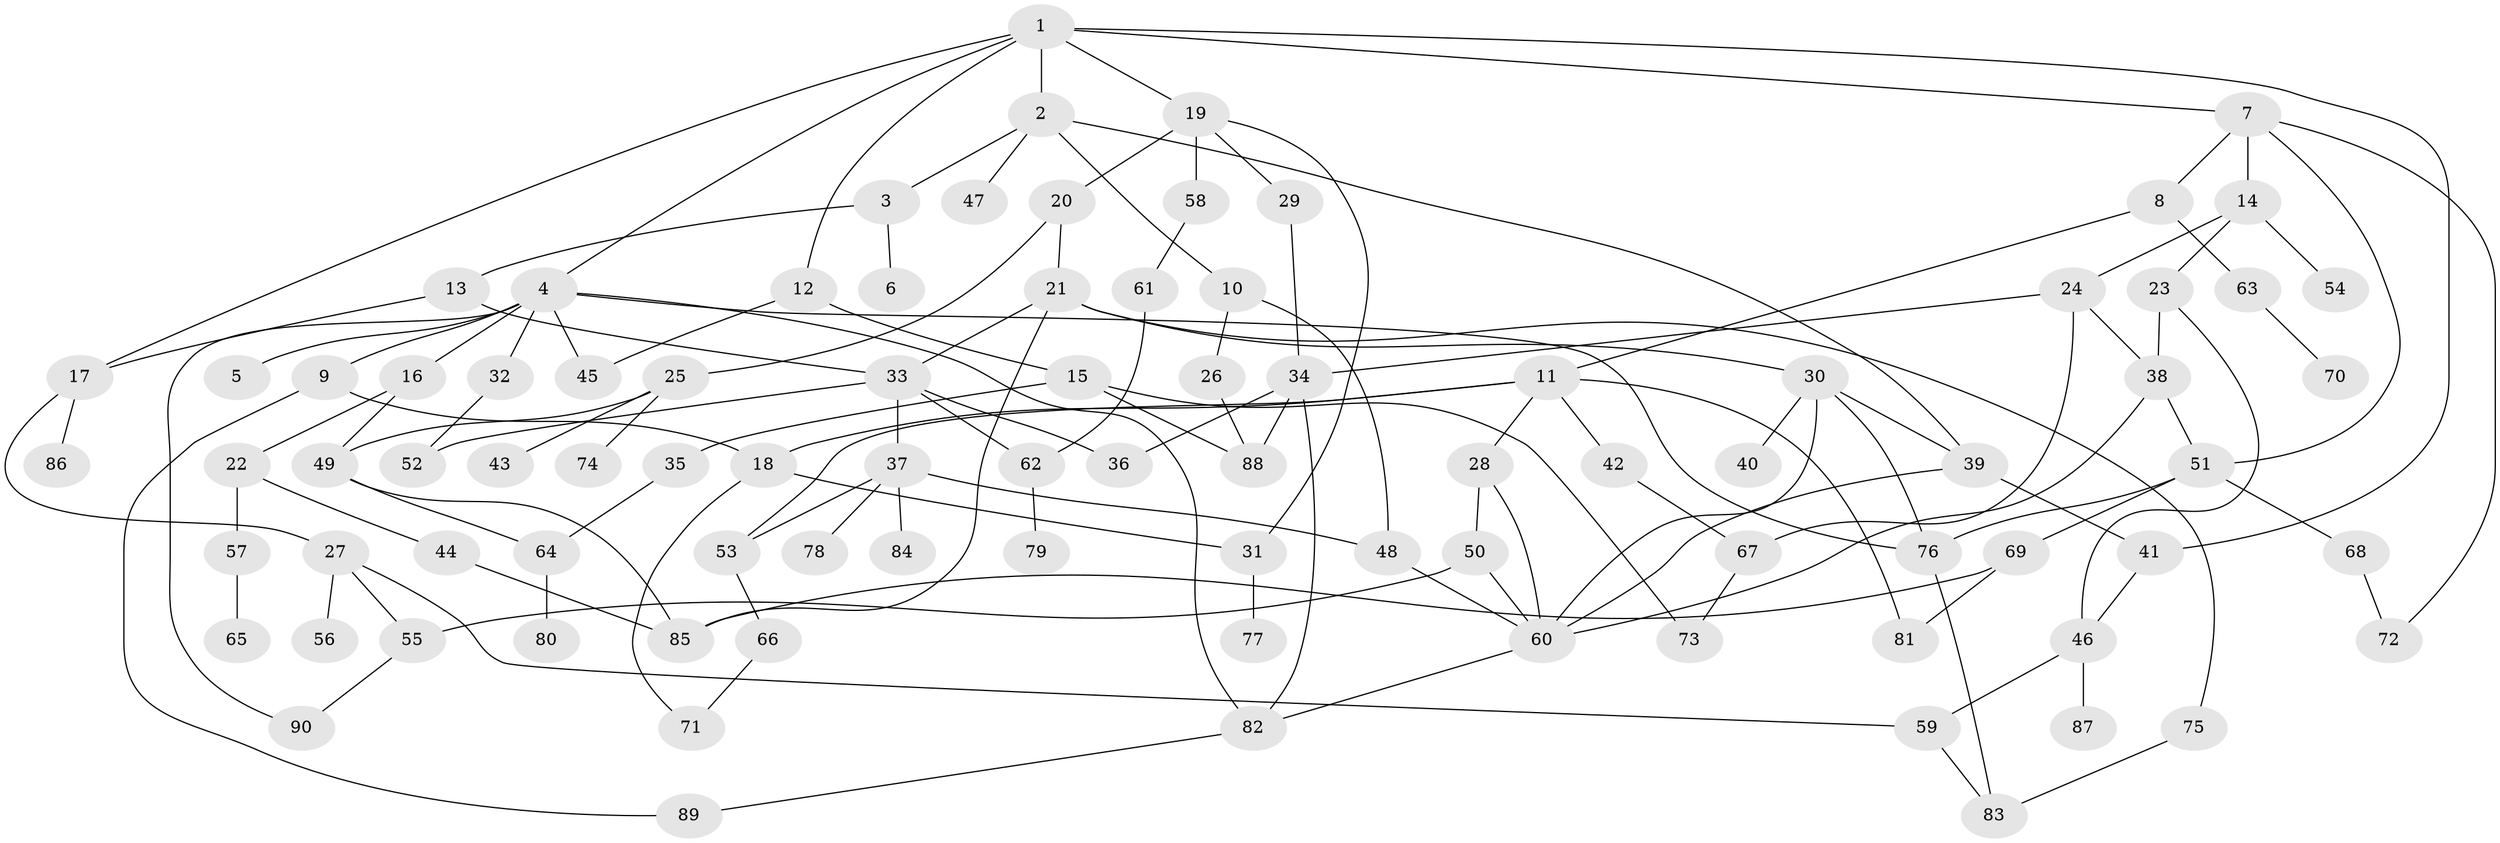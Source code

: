 // coarse degree distribution, {1: 0.4444444444444444, 5: 0.1388888888888889, 4: 0.1111111111111111, 3: 0.1388888888888889, 7: 0.027777777777777776, 8: 0.027777777777777776, 9: 0.027777777777777776, 2: 0.05555555555555555, 10: 0.027777777777777776}
// Generated by graph-tools (version 1.1) at 2025/46/03/04/25 21:46:19]
// undirected, 90 vertices, 132 edges
graph export_dot {
graph [start="1"]
  node [color=gray90,style=filled];
  1;
  2;
  3;
  4;
  5;
  6;
  7;
  8;
  9;
  10;
  11;
  12;
  13;
  14;
  15;
  16;
  17;
  18;
  19;
  20;
  21;
  22;
  23;
  24;
  25;
  26;
  27;
  28;
  29;
  30;
  31;
  32;
  33;
  34;
  35;
  36;
  37;
  38;
  39;
  40;
  41;
  42;
  43;
  44;
  45;
  46;
  47;
  48;
  49;
  50;
  51;
  52;
  53;
  54;
  55;
  56;
  57;
  58;
  59;
  60;
  61;
  62;
  63;
  64;
  65;
  66;
  67;
  68;
  69;
  70;
  71;
  72;
  73;
  74;
  75;
  76;
  77;
  78;
  79;
  80;
  81;
  82;
  83;
  84;
  85;
  86;
  87;
  88;
  89;
  90;
  1 -- 2;
  1 -- 4;
  1 -- 7;
  1 -- 12;
  1 -- 19;
  1 -- 17;
  1 -- 41;
  2 -- 3;
  2 -- 10;
  2 -- 47;
  2 -- 39;
  3 -- 6;
  3 -- 13;
  4 -- 5;
  4 -- 9;
  4 -- 16;
  4 -- 32;
  4 -- 45;
  4 -- 76;
  4 -- 90;
  4 -- 82;
  7 -- 8;
  7 -- 14;
  7 -- 72;
  7 -- 51;
  8 -- 11;
  8 -- 63;
  9 -- 18;
  9 -- 89;
  10 -- 26;
  10 -- 48;
  11 -- 18;
  11 -- 28;
  11 -- 42;
  11 -- 53;
  11 -- 81;
  12 -- 15;
  12 -- 45;
  13 -- 17;
  13 -- 33;
  14 -- 23;
  14 -- 24;
  14 -- 54;
  15 -- 35;
  15 -- 73;
  15 -- 88;
  16 -- 22;
  16 -- 49;
  17 -- 27;
  17 -- 86;
  18 -- 31;
  18 -- 71;
  19 -- 20;
  19 -- 29;
  19 -- 31;
  19 -- 58;
  20 -- 21;
  20 -- 25;
  21 -- 30;
  21 -- 75;
  21 -- 85;
  21 -- 33;
  22 -- 44;
  22 -- 57;
  23 -- 38;
  23 -- 46;
  24 -- 38;
  24 -- 67;
  24 -- 34;
  25 -- 43;
  25 -- 49;
  25 -- 74;
  26 -- 88;
  27 -- 56;
  27 -- 55;
  27 -- 59;
  28 -- 50;
  28 -- 60;
  29 -- 34;
  30 -- 39;
  30 -- 40;
  30 -- 60;
  30 -- 76;
  31 -- 77;
  32 -- 52;
  33 -- 36;
  33 -- 37;
  33 -- 62;
  33 -- 52;
  34 -- 82;
  34 -- 88;
  34 -- 36;
  35 -- 64;
  37 -- 48;
  37 -- 78;
  37 -- 84;
  37 -- 53;
  38 -- 51;
  38 -- 60;
  39 -- 41;
  39 -- 60;
  41 -- 46;
  42 -- 67;
  44 -- 85;
  46 -- 59;
  46 -- 87;
  48 -- 60;
  49 -- 64;
  49 -- 85;
  50 -- 55;
  50 -- 60;
  51 -- 68;
  51 -- 69;
  51 -- 76;
  53 -- 66;
  55 -- 90;
  57 -- 65;
  58 -- 61;
  59 -- 83;
  60 -- 82;
  61 -- 62;
  62 -- 79;
  63 -- 70;
  64 -- 80;
  66 -- 71;
  67 -- 73;
  68 -- 72;
  69 -- 85;
  69 -- 81;
  75 -- 83;
  76 -- 83;
  82 -- 89;
}
